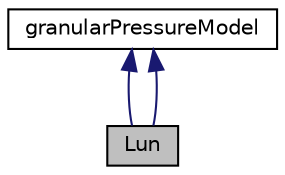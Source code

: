 digraph "Lun"
{
  bgcolor="transparent";
  edge [fontname="Helvetica",fontsize="10",labelfontname="Helvetica",labelfontsize="10"];
  node [fontname="Helvetica",fontsize="10",shape=record];
  Node1 [label="Lun",height=0.2,width=0.4,color="black", fillcolor="grey75", style="filled", fontcolor="black"];
  Node2 -> Node1 [dir="back",color="midnightblue",fontsize="10",style="solid",fontname="Helvetica"];
  Node2 [label="granularPressureModel",height=0.2,width=0.4,color="black",URL="$a00944.html"];
  Node2 -> Node1 [dir="back",color="midnightblue",fontsize="10",style="solid",fontname="Helvetica"];
}
